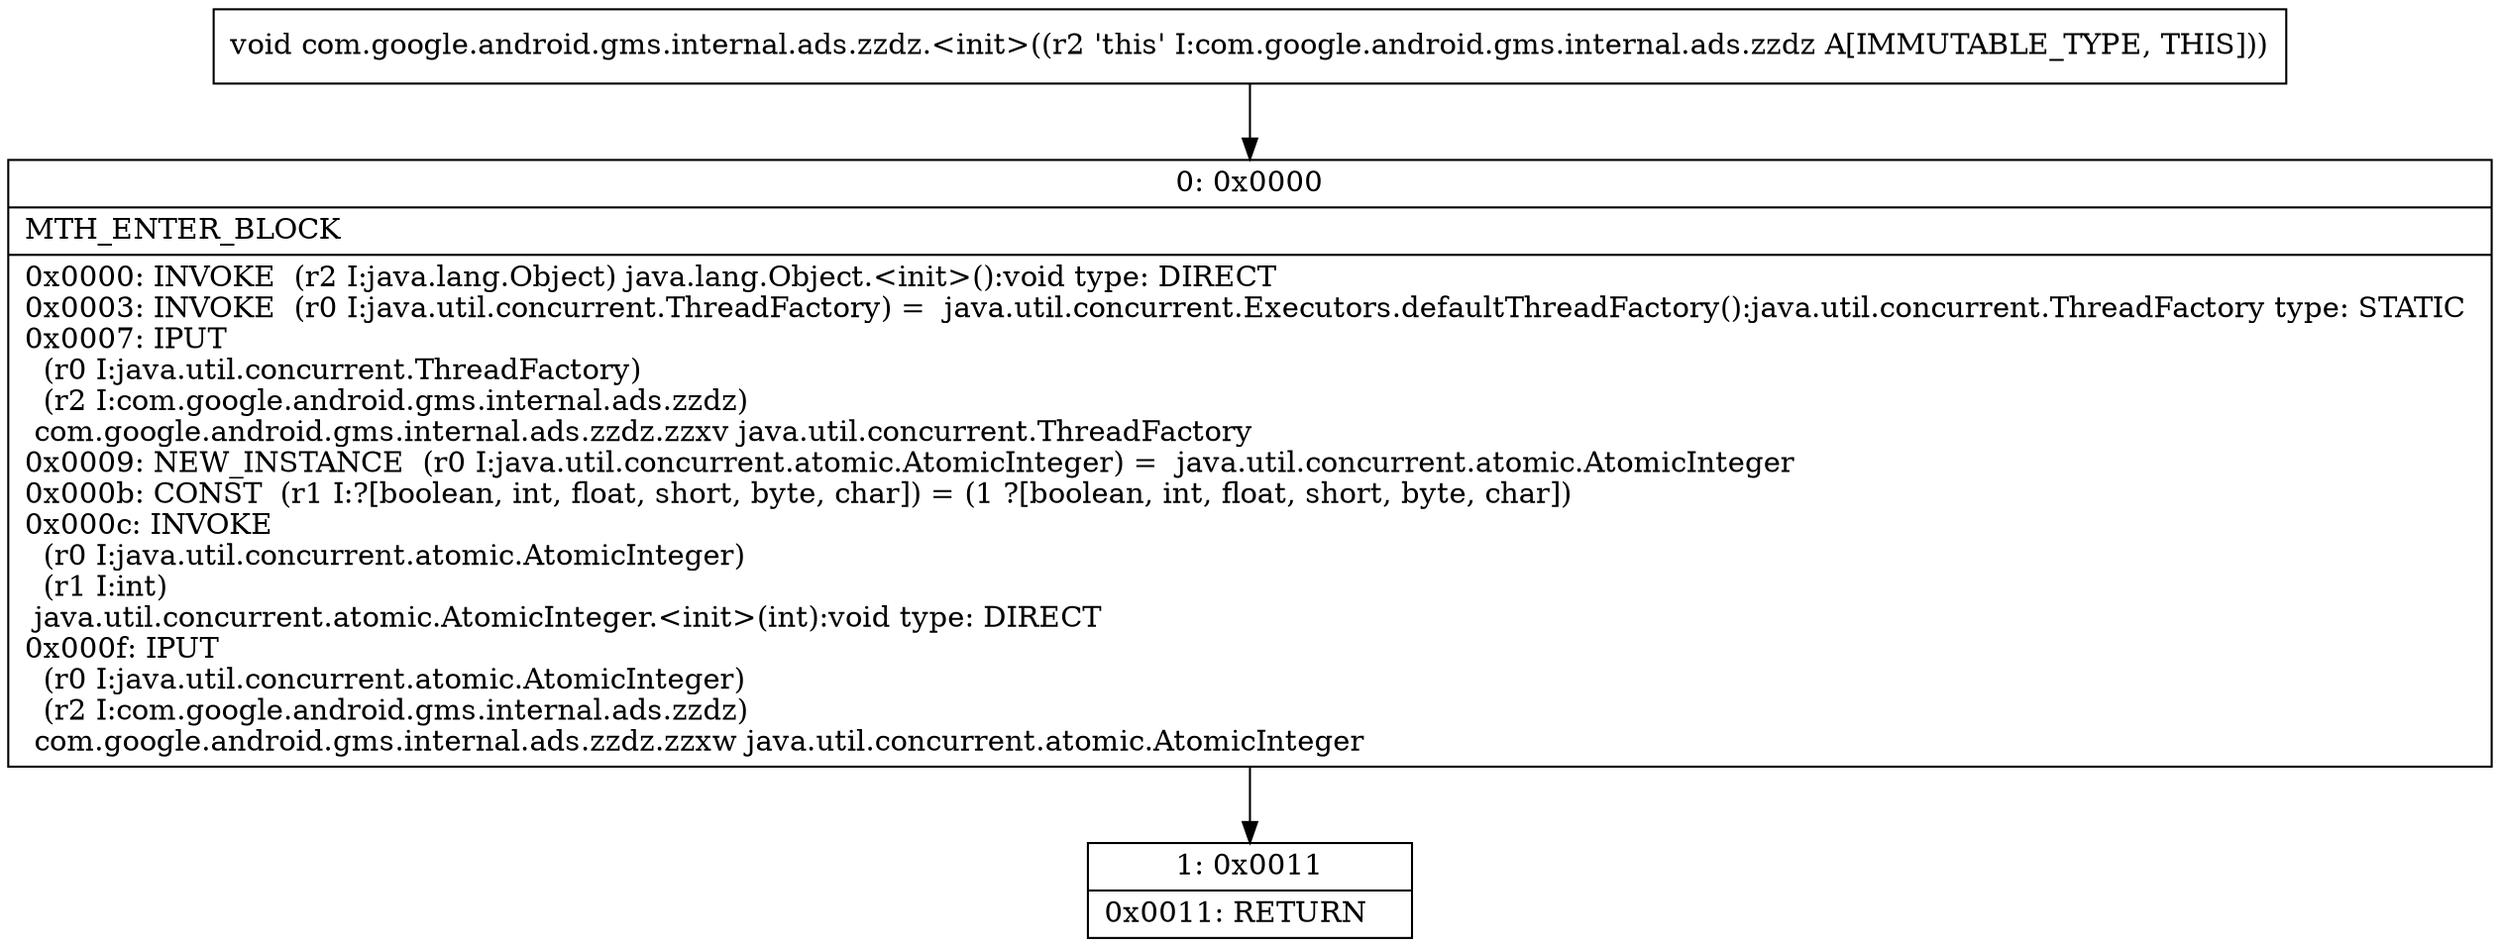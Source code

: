 digraph "CFG forcom.google.android.gms.internal.ads.zzdz.\<init\>()V" {
Node_0 [shape=record,label="{0\:\ 0x0000|MTH_ENTER_BLOCK\l|0x0000: INVOKE  (r2 I:java.lang.Object) java.lang.Object.\<init\>():void type: DIRECT \l0x0003: INVOKE  (r0 I:java.util.concurrent.ThreadFactory) =  java.util.concurrent.Executors.defaultThreadFactory():java.util.concurrent.ThreadFactory type: STATIC \l0x0007: IPUT  \l  (r0 I:java.util.concurrent.ThreadFactory)\l  (r2 I:com.google.android.gms.internal.ads.zzdz)\l com.google.android.gms.internal.ads.zzdz.zzxv java.util.concurrent.ThreadFactory \l0x0009: NEW_INSTANCE  (r0 I:java.util.concurrent.atomic.AtomicInteger) =  java.util.concurrent.atomic.AtomicInteger \l0x000b: CONST  (r1 I:?[boolean, int, float, short, byte, char]) = (1 ?[boolean, int, float, short, byte, char]) \l0x000c: INVOKE  \l  (r0 I:java.util.concurrent.atomic.AtomicInteger)\l  (r1 I:int)\l java.util.concurrent.atomic.AtomicInteger.\<init\>(int):void type: DIRECT \l0x000f: IPUT  \l  (r0 I:java.util.concurrent.atomic.AtomicInteger)\l  (r2 I:com.google.android.gms.internal.ads.zzdz)\l com.google.android.gms.internal.ads.zzdz.zzxw java.util.concurrent.atomic.AtomicInteger \l}"];
Node_1 [shape=record,label="{1\:\ 0x0011|0x0011: RETURN   \l}"];
MethodNode[shape=record,label="{void com.google.android.gms.internal.ads.zzdz.\<init\>((r2 'this' I:com.google.android.gms.internal.ads.zzdz A[IMMUTABLE_TYPE, THIS])) }"];
MethodNode -> Node_0;
Node_0 -> Node_1;
}


